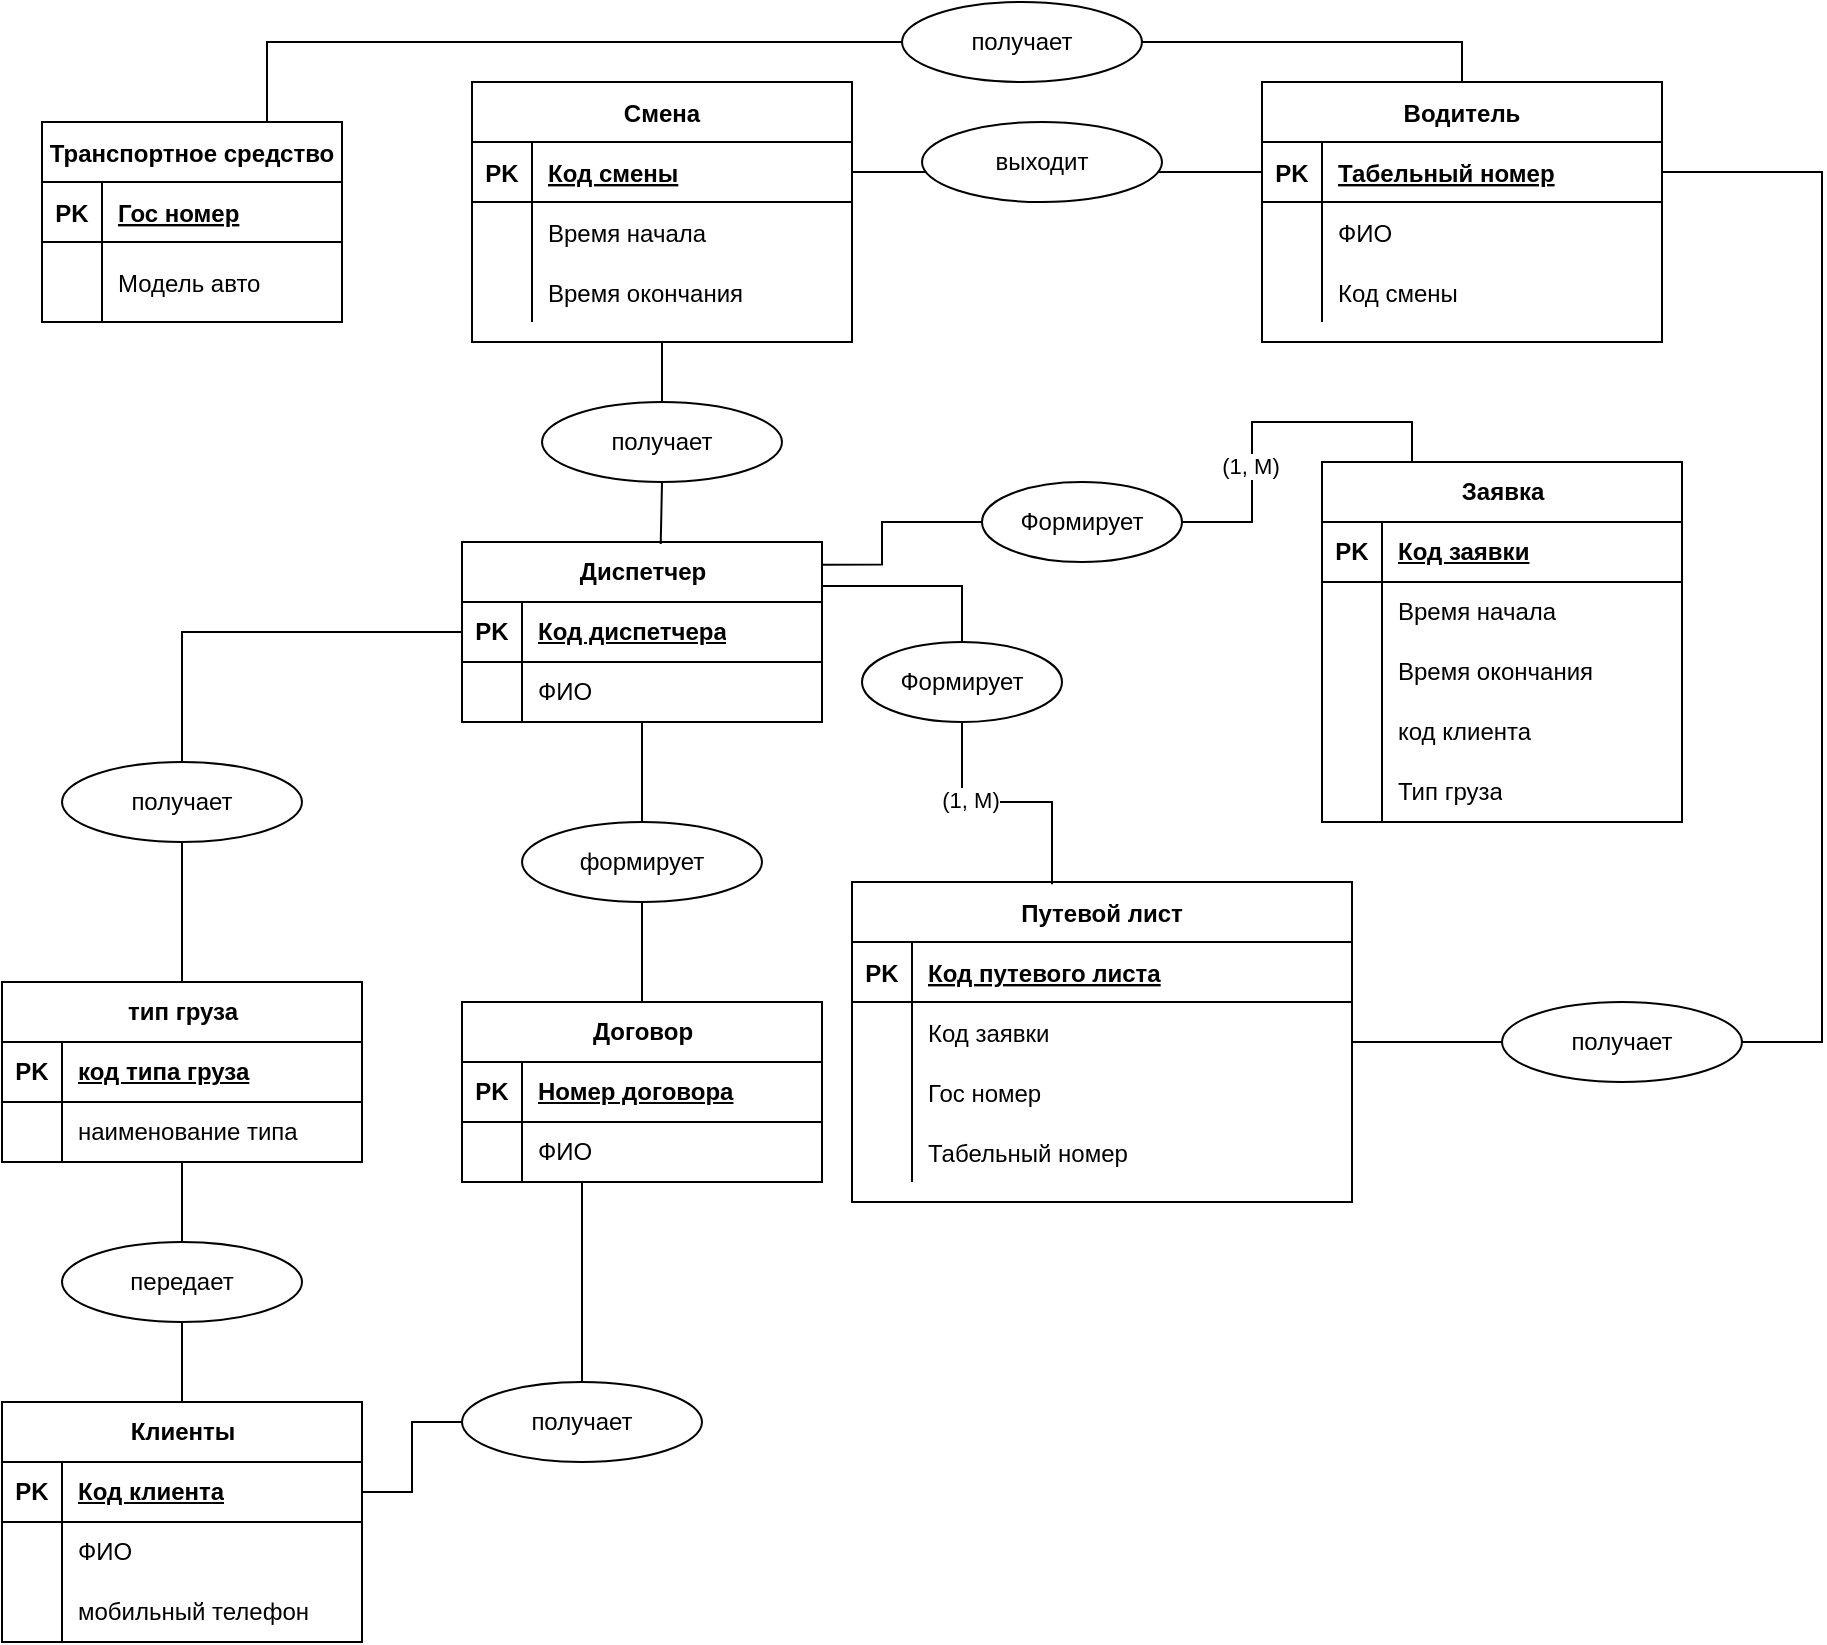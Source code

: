 <mxfile version="21.2.1" type="github">
  <diagram id="R2lEEEUBdFMjLlhIrx00" name="Page-1">
    <mxGraphModel dx="819" dy="1555" grid="1" gridSize="10" guides="1" tooltips="1" connect="1" arrows="1" fold="1" page="1" pageScale="1" pageWidth="850" pageHeight="1100" math="0" shadow="0" extFonts="Permanent Marker^https://fonts.googleapis.com/css?family=Permanent+Marker">
      <root>
        <mxCell id="0" />
        <mxCell id="1" parent="0" />
        <mxCell id="C-vyLk0tnHw3VtMMgP7b-2" value="Путевой лист" style="shape=table;startSize=30;container=1;collapsible=1;childLayout=tableLayout;fixedRows=1;rowLines=0;fontStyle=1;align=center;resizeLast=1;" parent="1" vertex="1">
          <mxGeometry x="535" y="310" width="250" height="160" as="geometry" />
        </mxCell>
        <mxCell id="C-vyLk0tnHw3VtMMgP7b-3" value="" style="shape=partialRectangle;collapsible=0;dropTarget=0;pointerEvents=0;fillColor=none;points=[[0,0.5],[1,0.5]];portConstraint=eastwest;top=0;left=0;right=0;bottom=1;" parent="C-vyLk0tnHw3VtMMgP7b-2" vertex="1">
          <mxGeometry y="30" width="250" height="30" as="geometry" />
        </mxCell>
        <mxCell id="C-vyLk0tnHw3VtMMgP7b-4" value="PK" style="shape=partialRectangle;overflow=hidden;connectable=0;fillColor=none;top=0;left=0;bottom=0;right=0;fontStyle=1;" parent="C-vyLk0tnHw3VtMMgP7b-3" vertex="1">
          <mxGeometry width="30" height="30" as="geometry">
            <mxRectangle width="30" height="30" as="alternateBounds" />
          </mxGeometry>
        </mxCell>
        <mxCell id="C-vyLk0tnHw3VtMMgP7b-5" value="Код путевого листа" style="shape=partialRectangle;overflow=hidden;connectable=0;fillColor=none;top=0;left=0;bottom=0;right=0;align=left;spacingLeft=6;fontStyle=5;" parent="C-vyLk0tnHw3VtMMgP7b-3" vertex="1">
          <mxGeometry x="30" width="220" height="30" as="geometry">
            <mxRectangle width="220" height="30" as="alternateBounds" />
          </mxGeometry>
        </mxCell>
        <mxCell id="C-vyLk0tnHw3VtMMgP7b-6" value="" style="shape=partialRectangle;collapsible=0;dropTarget=0;pointerEvents=0;fillColor=none;points=[[0,0.5],[1,0.5]];portConstraint=eastwest;top=0;left=0;right=0;bottom=0;" parent="C-vyLk0tnHw3VtMMgP7b-2" vertex="1">
          <mxGeometry y="60" width="250" height="30" as="geometry" />
        </mxCell>
        <mxCell id="C-vyLk0tnHw3VtMMgP7b-7" value="" style="shape=partialRectangle;overflow=hidden;connectable=0;fillColor=none;top=0;left=0;bottom=0;right=0;" parent="C-vyLk0tnHw3VtMMgP7b-6" vertex="1">
          <mxGeometry width="30" height="30" as="geometry">
            <mxRectangle width="30" height="30" as="alternateBounds" />
          </mxGeometry>
        </mxCell>
        <mxCell id="C-vyLk0tnHw3VtMMgP7b-8" value="Код заявки" style="shape=partialRectangle;overflow=hidden;connectable=0;fillColor=none;top=0;left=0;bottom=0;right=0;align=left;spacingLeft=6;" parent="C-vyLk0tnHw3VtMMgP7b-6" vertex="1">
          <mxGeometry x="30" width="220" height="30" as="geometry">
            <mxRectangle width="220" height="30" as="alternateBounds" />
          </mxGeometry>
        </mxCell>
        <mxCell id="FjXUhIufaDGq2JCbvWog-7" style="shape=partialRectangle;collapsible=0;dropTarget=0;pointerEvents=0;fillColor=none;points=[[0,0.5],[1,0.5]];portConstraint=eastwest;top=0;left=0;right=0;bottom=0;" parent="C-vyLk0tnHw3VtMMgP7b-2" vertex="1">
          <mxGeometry y="90" width="250" height="30" as="geometry" />
        </mxCell>
        <mxCell id="FjXUhIufaDGq2JCbvWog-8" style="shape=partialRectangle;overflow=hidden;connectable=0;fillColor=none;top=0;left=0;bottom=0;right=0;" parent="FjXUhIufaDGq2JCbvWog-7" vertex="1">
          <mxGeometry width="30" height="30" as="geometry">
            <mxRectangle width="30" height="30" as="alternateBounds" />
          </mxGeometry>
        </mxCell>
        <mxCell id="FjXUhIufaDGq2JCbvWog-9" value="Гос номер" style="shape=partialRectangle;overflow=hidden;connectable=0;fillColor=none;top=0;left=0;bottom=0;right=0;align=left;spacingLeft=6;" parent="FjXUhIufaDGq2JCbvWog-7" vertex="1">
          <mxGeometry x="30" width="220" height="30" as="geometry">
            <mxRectangle width="220" height="30" as="alternateBounds" />
          </mxGeometry>
        </mxCell>
        <mxCell id="FjXUhIufaDGq2JCbvWog-10" style="shape=partialRectangle;collapsible=0;dropTarget=0;pointerEvents=0;fillColor=none;points=[[0,0.5],[1,0.5]];portConstraint=eastwest;top=0;left=0;right=0;bottom=0;" parent="C-vyLk0tnHw3VtMMgP7b-2" vertex="1">
          <mxGeometry y="120" width="250" height="30" as="geometry" />
        </mxCell>
        <mxCell id="FjXUhIufaDGq2JCbvWog-11" style="shape=partialRectangle;overflow=hidden;connectable=0;fillColor=none;top=0;left=0;bottom=0;right=0;" parent="FjXUhIufaDGq2JCbvWog-10" vertex="1">
          <mxGeometry width="30" height="30" as="geometry">
            <mxRectangle width="30" height="30" as="alternateBounds" />
          </mxGeometry>
        </mxCell>
        <mxCell id="FjXUhIufaDGq2JCbvWog-12" value="Табельный номер" style="shape=partialRectangle;overflow=hidden;connectable=0;fillColor=none;top=0;left=0;bottom=0;right=0;align=left;spacingLeft=6;" parent="FjXUhIufaDGq2JCbvWog-10" vertex="1">
          <mxGeometry x="30" width="220" height="30" as="geometry">
            <mxRectangle width="220" height="30" as="alternateBounds" />
          </mxGeometry>
        </mxCell>
        <mxCell id="UgDbicUQ-38XzPd9E50T-28" style="edgeStyle=orthogonalEdgeStyle;rounded=0;orthogonalLoop=1;jettySize=auto;html=1;exitX=1;exitY=0.5;exitDx=0;exitDy=0;entryX=0.5;entryY=0;entryDx=0;entryDy=0;endArrow=none;endFill=0;" edge="1" parent="1" source="UgDbicUQ-38XzPd9E50T-29" target="C-vyLk0tnHw3VtMMgP7b-23">
          <mxGeometry relative="1" as="geometry" />
        </mxCell>
        <mxCell id="C-vyLk0tnHw3VtMMgP7b-13" value="Транспортное средство" style="shape=table;startSize=30;container=1;collapsible=1;childLayout=tableLayout;fixedRows=1;rowLines=0;fontStyle=1;align=center;resizeLast=1;" parent="1" vertex="1">
          <mxGeometry x="130" y="-70" width="150" height="100" as="geometry" />
        </mxCell>
        <mxCell id="C-vyLk0tnHw3VtMMgP7b-14" value="" style="shape=partialRectangle;collapsible=0;dropTarget=0;pointerEvents=0;fillColor=none;points=[[0,0.5],[1,0.5]];portConstraint=eastwest;top=0;left=0;right=0;bottom=1;" parent="C-vyLk0tnHw3VtMMgP7b-13" vertex="1">
          <mxGeometry y="30" width="150" height="30" as="geometry" />
        </mxCell>
        <mxCell id="C-vyLk0tnHw3VtMMgP7b-15" value="PK" style="shape=partialRectangle;overflow=hidden;connectable=0;fillColor=none;top=0;left=0;bottom=0;right=0;fontStyle=1;" parent="C-vyLk0tnHw3VtMMgP7b-14" vertex="1">
          <mxGeometry width="30" height="30" as="geometry">
            <mxRectangle width="30" height="30" as="alternateBounds" />
          </mxGeometry>
        </mxCell>
        <mxCell id="C-vyLk0tnHw3VtMMgP7b-16" value="Гос номер" style="shape=partialRectangle;overflow=hidden;connectable=0;fillColor=none;top=0;left=0;bottom=0;right=0;align=left;spacingLeft=6;fontStyle=5;" parent="C-vyLk0tnHw3VtMMgP7b-14" vertex="1">
          <mxGeometry x="30" width="120" height="30" as="geometry">
            <mxRectangle width="120" height="30" as="alternateBounds" />
          </mxGeometry>
        </mxCell>
        <mxCell id="C-vyLk0tnHw3VtMMgP7b-17" value="" style="shape=partialRectangle;collapsible=0;dropTarget=0;pointerEvents=0;fillColor=none;points=[[0,0.5],[1,0.5]];portConstraint=eastwest;top=0;left=0;right=0;bottom=0;" parent="C-vyLk0tnHw3VtMMgP7b-13" vertex="1">
          <mxGeometry y="60" width="150" height="40" as="geometry" />
        </mxCell>
        <mxCell id="C-vyLk0tnHw3VtMMgP7b-18" value="" style="shape=partialRectangle;overflow=hidden;connectable=0;fillColor=none;top=0;left=0;bottom=0;right=0;" parent="C-vyLk0tnHw3VtMMgP7b-17" vertex="1">
          <mxGeometry width="30" height="40" as="geometry">
            <mxRectangle width="30" height="40" as="alternateBounds" />
          </mxGeometry>
        </mxCell>
        <mxCell id="C-vyLk0tnHw3VtMMgP7b-19" value="Модель авто" style="shape=partialRectangle;overflow=hidden;connectable=0;fillColor=none;top=0;left=0;bottom=0;right=0;align=left;spacingLeft=6;" parent="C-vyLk0tnHw3VtMMgP7b-17" vertex="1">
          <mxGeometry x="30" width="120" height="40" as="geometry">
            <mxRectangle width="120" height="40" as="alternateBounds" />
          </mxGeometry>
        </mxCell>
        <mxCell id="C-vyLk0tnHw3VtMMgP7b-23" value="Водитель" style="shape=table;startSize=30;container=1;collapsible=1;childLayout=tableLayout;fixedRows=1;rowLines=0;fontStyle=1;align=center;resizeLast=1;" parent="1" vertex="1">
          <mxGeometry x="740" y="-90" width="200" height="130" as="geometry" />
        </mxCell>
        <mxCell id="C-vyLk0tnHw3VtMMgP7b-24" value="" style="shape=partialRectangle;collapsible=0;dropTarget=0;pointerEvents=0;fillColor=none;points=[[0,0.5],[1,0.5]];portConstraint=eastwest;top=0;left=0;right=0;bottom=1;" parent="C-vyLk0tnHw3VtMMgP7b-23" vertex="1">
          <mxGeometry y="30" width="200" height="30" as="geometry" />
        </mxCell>
        <mxCell id="C-vyLk0tnHw3VtMMgP7b-25" value="PK" style="shape=partialRectangle;overflow=hidden;connectable=0;fillColor=none;top=0;left=0;bottom=0;right=0;fontStyle=1;" parent="C-vyLk0tnHw3VtMMgP7b-24" vertex="1">
          <mxGeometry width="30" height="30" as="geometry">
            <mxRectangle width="30" height="30" as="alternateBounds" />
          </mxGeometry>
        </mxCell>
        <mxCell id="C-vyLk0tnHw3VtMMgP7b-26" value="Табельный номер" style="shape=partialRectangle;overflow=hidden;connectable=0;fillColor=none;top=0;left=0;bottom=0;right=0;align=left;spacingLeft=6;fontStyle=5;" parent="C-vyLk0tnHw3VtMMgP7b-24" vertex="1">
          <mxGeometry x="30" width="170" height="30" as="geometry">
            <mxRectangle width="170" height="30" as="alternateBounds" />
          </mxGeometry>
        </mxCell>
        <mxCell id="C-vyLk0tnHw3VtMMgP7b-27" value="" style="shape=partialRectangle;collapsible=0;dropTarget=0;pointerEvents=0;fillColor=none;points=[[0,0.5],[1,0.5]];portConstraint=eastwest;top=0;left=0;right=0;bottom=0;" parent="C-vyLk0tnHw3VtMMgP7b-23" vertex="1">
          <mxGeometry y="60" width="200" height="30" as="geometry" />
        </mxCell>
        <mxCell id="C-vyLk0tnHw3VtMMgP7b-28" value="" style="shape=partialRectangle;overflow=hidden;connectable=0;fillColor=none;top=0;left=0;bottom=0;right=0;" parent="C-vyLk0tnHw3VtMMgP7b-27" vertex="1">
          <mxGeometry width="30" height="30" as="geometry">
            <mxRectangle width="30" height="30" as="alternateBounds" />
          </mxGeometry>
        </mxCell>
        <mxCell id="C-vyLk0tnHw3VtMMgP7b-29" value="ФИО" style="shape=partialRectangle;overflow=hidden;connectable=0;fillColor=none;top=0;left=0;bottom=0;right=0;align=left;spacingLeft=6;" parent="C-vyLk0tnHw3VtMMgP7b-27" vertex="1">
          <mxGeometry x="30" width="170" height="30" as="geometry">
            <mxRectangle width="170" height="30" as="alternateBounds" />
          </mxGeometry>
        </mxCell>
        <mxCell id="GP6VhRL_yI7Awa6g_Tmk-13" value="" style="shape=partialRectangle;collapsible=0;dropTarget=0;pointerEvents=0;fillColor=none;points=[[0,0.5],[1,0.5]];portConstraint=eastwest;top=0;left=0;right=0;bottom=0;" parent="C-vyLk0tnHw3VtMMgP7b-23" vertex="1">
          <mxGeometry y="90" width="200" height="30" as="geometry" />
        </mxCell>
        <mxCell id="GP6VhRL_yI7Awa6g_Tmk-14" value="" style="shape=partialRectangle;overflow=hidden;connectable=0;fillColor=none;top=0;left=0;bottom=0;right=0;" parent="GP6VhRL_yI7Awa6g_Tmk-13" vertex="1">
          <mxGeometry width="30" height="30" as="geometry">
            <mxRectangle width="30" height="30" as="alternateBounds" />
          </mxGeometry>
        </mxCell>
        <mxCell id="GP6VhRL_yI7Awa6g_Tmk-15" value="Код смены" style="shape=partialRectangle;overflow=hidden;connectable=0;fillColor=none;top=0;left=0;bottom=0;right=0;align=left;spacingLeft=6;" parent="GP6VhRL_yI7Awa6g_Tmk-13" vertex="1">
          <mxGeometry x="30" width="170" height="30" as="geometry">
            <mxRectangle width="170" height="30" as="alternateBounds" />
          </mxGeometry>
        </mxCell>
        <mxCell id="GP6VhRL_yI7Awa6g_Tmk-1" value="Смена" style="shape=table;startSize=30;container=1;collapsible=1;childLayout=tableLayout;fixedRows=1;rowLines=0;fontStyle=1;align=center;resizeLast=1;" parent="1" vertex="1">
          <mxGeometry x="345" y="-90" width="190" height="130" as="geometry" />
        </mxCell>
        <mxCell id="GP6VhRL_yI7Awa6g_Tmk-2" value="" style="shape=partialRectangle;collapsible=0;dropTarget=0;pointerEvents=0;fillColor=none;points=[[0,0.5],[1,0.5]];portConstraint=eastwest;top=0;left=0;right=0;bottom=1;" parent="GP6VhRL_yI7Awa6g_Tmk-1" vertex="1">
          <mxGeometry y="30" width="190" height="30" as="geometry" />
        </mxCell>
        <mxCell id="GP6VhRL_yI7Awa6g_Tmk-3" value="PK" style="shape=partialRectangle;overflow=hidden;connectable=0;fillColor=none;top=0;left=0;bottom=0;right=0;fontStyle=1;" parent="GP6VhRL_yI7Awa6g_Tmk-2" vertex="1">
          <mxGeometry width="30" height="30" as="geometry">
            <mxRectangle width="30" height="30" as="alternateBounds" />
          </mxGeometry>
        </mxCell>
        <mxCell id="GP6VhRL_yI7Awa6g_Tmk-4" value="Код смены" style="shape=partialRectangle;overflow=hidden;connectable=0;fillColor=none;top=0;left=0;bottom=0;right=0;align=left;spacingLeft=6;fontStyle=5;" parent="GP6VhRL_yI7Awa6g_Tmk-2" vertex="1">
          <mxGeometry x="30" width="160" height="30" as="geometry">
            <mxRectangle width="160" height="30" as="alternateBounds" />
          </mxGeometry>
        </mxCell>
        <mxCell id="GP6VhRL_yI7Awa6g_Tmk-5" value="" style="shape=partialRectangle;collapsible=0;dropTarget=0;pointerEvents=0;fillColor=none;points=[[0,0.5],[1,0.5]];portConstraint=eastwest;top=0;left=0;right=0;bottom=0;" parent="GP6VhRL_yI7Awa6g_Tmk-1" vertex="1">
          <mxGeometry y="60" width="190" height="30" as="geometry" />
        </mxCell>
        <mxCell id="GP6VhRL_yI7Awa6g_Tmk-6" value="" style="shape=partialRectangle;overflow=hidden;connectable=0;fillColor=none;top=0;left=0;bottom=0;right=0;" parent="GP6VhRL_yI7Awa6g_Tmk-5" vertex="1">
          <mxGeometry width="30" height="30" as="geometry">
            <mxRectangle width="30" height="30" as="alternateBounds" />
          </mxGeometry>
        </mxCell>
        <mxCell id="GP6VhRL_yI7Awa6g_Tmk-7" value="Время начала" style="shape=partialRectangle;overflow=hidden;connectable=0;fillColor=none;top=0;left=0;bottom=0;right=0;align=left;spacingLeft=6;" parent="GP6VhRL_yI7Awa6g_Tmk-5" vertex="1">
          <mxGeometry x="30" width="160" height="30" as="geometry">
            <mxRectangle width="160" height="30" as="alternateBounds" />
          </mxGeometry>
        </mxCell>
        <mxCell id="GP6VhRL_yI7Awa6g_Tmk-8" value="" style="shape=partialRectangle;collapsible=0;dropTarget=0;pointerEvents=0;fillColor=none;points=[[0,0.5],[1,0.5]];portConstraint=eastwest;top=0;left=0;right=0;bottom=0;" parent="GP6VhRL_yI7Awa6g_Tmk-1" vertex="1">
          <mxGeometry y="90" width="190" height="30" as="geometry" />
        </mxCell>
        <mxCell id="GP6VhRL_yI7Awa6g_Tmk-9" value="" style="shape=partialRectangle;overflow=hidden;connectable=0;fillColor=none;top=0;left=0;bottom=0;right=0;" parent="GP6VhRL_yI7Awa6g_Tmk-8" vertex="1">
          <mxGeometry width="30" height="30" as="geometry">
            <mxRectangle width="30" height="30" as="alternateBounds" />
          </mxGeometry>
        </mxCell>
        <mxCell id="GP6VhRL_yI7Awa6g_Tmk-10" value="Время окончания" style="shape=partialRectangle;overflow=hidden;connectable=0;fillColor=none;top=0;left=0;bottom=0;right=0;align=left;spacingLeft=6;" parent="GP6VhRL_yI7Awa6g_Tmk-8" vertex="1">
          <mxGeometry x="30" width="160" height="30" as="geometry">
            <mxRectangle width="160" height="30" as="alternateBounds" />
          </mxGeometry>
        </mxCell>
        <mxCell id="GP6VhRL_yI7Awa6g_Tmk-56" value="тип груза" style="shape=table;startSize=30;container=1;collapsible=1;childLayout=tableLayout;fixedRows=1;rowLines=0;fontStyle=1;align=center;resizeLast=1;html=1;" parent="1" vertex="1">
          <mxGeometry x="110" y="360" width="180" height="90" as="geometry" />
        </mxCell>
        <mxCell id="GP6VhRL_yI7Awa6g_Tmk-57" value="" style="shape=tableRow;horizontal=0;startSize=0;swimlaneHead=0;swimlaneBody=0;fillColor=none;collapsible=0;dropTarget=0;points=[[0,0.5],[1,0.5]];portConstraint=eastwest;top=0;left=0;right=0;bottom=1;" parent="GP6VhRL_yI7Awa6g_Tmk-56" vertex="1">
          <mxGeometry y="30" width="180" height="30" as="geometry" />
        </mxCell>
        <mxCell id="GP6VhRL_yI7Awa6g_Tmk-58" value="PK" style="shape=partialRectangle;connectable=0;fillColor=none;top=0;left=0;bottom=0;right=0;fontStyle=1;overflow=hidden;whiteSpace=wrap;html=1;" parent="GP6VhRL_yI7Awa6g_Tmk-57" vertex="1">
          <mxGeometry width="30" height="30" as="geometry">
            <mxRectangle width="30" height="30" as="alternateBounds" />
          </mxGeometry>
        </mxCell>
        <mxCell id="GP6VhRL_yI7Awa6g_Tmk-59" value="код типа груза" style="shape=partialRectangle;connectable=0;fillColor=none;top=0;left=0;bottom=0;right=0;align=left;spacingLeft=6;fontStyle=5;overflow=hidden;whiteSpace=wrap;html=1;" parent="GP6VhRL_yI7Awa6g_Tmk-57" vertex="1">
          <mxGeometry x="30" width="150" height="30" as="geometry">
            <mxRectangle width="150" height="30" as="alternateBounds" />
          </mxGeometry>
        </mxCell>
        <mxCell id="GP6VhRL_yI7Awa6g_Tmk-60" value="" style="shape=tableRow;horizontal=0;startSize=0;swimlaneHead=0;swimlaneBody=0;fillColor=none;collapsible=0;dropTarget=0;points=[[0,0.5],[1,0.5]];portConstraint=eastwest;top=0;left=0;right=0;bottom=0;" parent="GP6VhRL_yI7Awa6g_Tmk-56" vertex="1">
          <mxGeometry y="60" width="180" height="30" as="geometry" />
        </mxCell>
        <mxCell id="GP6VhRL_yI7Awa6g_Tmk-61" value="" style="shape=partialRectangle;connectable=0;fillColor=none;top=0;left=0;bottom=0;right=0;editable=1;overflow=hidden;whiteSpace=wrap;html=1;" parent="GP6VhRL_yI7Awa6g_Tmk-60" vertex="1">
          <mxGeometry width="30" height="30" as="geometry">
            <mxRectangle width="30" height="30" as="alternateBounds" />
          </mxGeometry>
        </mxCell>
        <mxCell id="GP6VhRL_yI7Awa6g_Tmk-62" value="наименование типа" style="shape=partialRectangle;connectable=0;fillColor=none;top=0;left=0;bottom=0;right=0;align=left;spacingLeft=6;overflow=hidden;whiteSpace=wrap;html=1;" parent="GP6VhRL_yI7Awa6g_Tmk-60" vertex="1">
          <mxGeometry x="30" width="150" height="30" as="geometry">
            <mxRectangle width="150" height="30" as="alternateBounds" />
          </mxGeometry>
        </mxCell>
        <mxCell id="GP6VhRL_yI7Awa6g_Tmk-82" value="Заявка" style="shape=table;startSize=30;container=1;collapsible=1;childLayout=tableLayout;fixedRows=1;rowLines=0;fontStyle=1;align=center;resizeLast=1;html=1;" parent="1" vertex="1">
          <mxGeometry x="770" y="100" width="180" height="180" as="geometry" />
        </mxCell>
        <mxCell id="GP6VhRL_yI7Awa6g_Tmk-83" value="" style="shape=tableRow;horizontal=0;startSize=0;swimlaneHead=0;swimlaneBody=0;fillColor=none;collapsible=0;dropTarget=0;points=[[0,0.5],[1,0.5]];portConstraint=eastwest;top=0;left=0;right=0;bottom=1;" parent="GP6VhRL_yI7Awa6g_Tmk-82" vertex="1">
          <mxGeometry y="30" width="180" height="30" as="geometry" />
        </mxCell>
        <mxCell id="GP6VhRL_yI7Awa6g_Tmk-84" value="PK" style="shape=partialRectangle;connectable=0;fillColor=none;top=0;left=0;bottom=0;right=0;fontStyle=1;overflow=hidden;whiteSpace=wrap;html=1;" parent="GP6VhRL_yI7Awa6g_Tmk-83" vertex="1">
          <mxGeometry width="30" height="30" as="geometry">
            <mxRectangle width="30" height="30" as="alternateBounds" />
          </mxGeometry>
        </mxCell>
        <mxCell id="GP6VhRL_yI7Awa6g_Tmk-85" value="Код заявки" style="shape=partialRectangle;connectable=0;fillColor=none;top=0;left=0;bottom=0;right=0;align=left;spacingLeft=6;fontStyle=5;overflow=hidden;whiteSpace=wrap;html=1;" parent="GP6VhRL_yI7Awa6g_Tmk-83" vertex="1">
          <mxGeometry x="30" width="150" height="30" as="geometry">
            <mxRectangle width="150" height="30" as="alternateBounds" />
          </mxGeometry>
        </mxCell>
        <mxCell id="GP6VhRL_yI7Awa6g_Tmk-89" value="" style="shape=tableRow;horizontal=0;startSize=0;swimlaneHead=0;swimlaneBody=0;fillColor=none;collapsible=0;dropTarget=0;points=[[0,0.5],[1,0.5]];portConstraint=eastwest;top=0;left=0;right=0;bottom=0;" parent="GP6VhRL_yI7Awa6g_Tmk-82" vertex="1">
          <mxGeometry y="60" width="180" height="30" as="geometry" />
        </mxCell>
        <mxCell id="GP6VhRL_yI7Awa6g_Tmk-90" value="" style="shape=partialRectangle;connectable=0;fillColor=none;top=0;left=0;bottom=0;right=0;editable=1;overflow=hidden;whiteSpace=wrap;html=1;" parent="GP6VhRL_yI7Awa6g_Tmk-89" vertex="1">
          <mxGeometry width="30" height="30" as="geometry">
            <mxRectangle width="30" height="30" as="alternateBounds" />
          </mxGeometry>
        </mxCell>
        <mxCell id="GP6VhRL_yI7Awa6g_Tmk-91" value="Время начала" style="shape=partialRectangle;connectable=0;fillColor=none;top=0;left=0;bottom=0;right=0;align=left;spacingLeft=6;overflow=hidden;whiteSpace=wrap;html=1;" parent="GP6VhRL_yI7Awa6g_Tmk-89" vertex="1">
          <mxGeometry x="30" width="150" height="30" as="geometry">
            <mxRectangle width="150" height="30" as="alternateBounds" />
          </mxGeometry>
        </mxCell>
        <mxCell id="GP6VhRL_yI7Awa6g_Tmk-92" value="" style="shape=tableRow;horizontal=0;startSize=0;swimlaneHead=0;swimlaneBody=0;fillColor=none;collapsible=0;dropTarget=0;points=[[0,0.5],[1,0.5]];portConstraint=eastwest;top=0;left=0;right=0;bottom=0;" parent="GP6VhRL_yI7Awa6g_Tmk-82" vertex="1">
          <mxGeometry y="90" width="180" height="30" as="geometry" />
        </mxCell>
        <mxCell id="GP6VhRL_yI7Awa6g_Tmk-93" value="" style="shape=partialRectangle;connectable=0;fillColor=none;top=0;left=0;bottom=0;right=0;editable=1;overflow=hidden;whiteSpace=wrap;html=1;" parent="GP6VhRL_yI7Awa6g_Tmk-92" vertex="1">
          <mxGeometry width="30" height="30" as="geometry">
            <mxRectangle width="30" height="30" as="alternateBounds" />
          </mxGeometry>
        </mxCell>
        <mxCell id="GP6VhRL_yI7Awa6g_Tmk-94" value="Время окончания" style="shape=partialRectangle;connectable=0;fillColor=none;top=0;left=0;bottom=0;right=0;align=left;spacingLeft=6;overflow=hidden;whiteSpace=wrap;html=1;" parent="GP6VhRL_yI7Awa6g_Tmk-92" vertex="1">
          <mxGeometry x="30" width="150" height="30" as="geometry">
            <mxRectangle width="150" height="30" as="alternateBounds" />
          </mxGeometry>
        </mxCell>
        <mxCell id="GP6VhRL_yI7Awa6g_Tmk-86" value="" style="shape=tableRow;horizontal=0;startSize=0;swimlaneHead=0;swimlaneBody=0;fillColor=none;collapsible=0;dropTarget=0;points=[[0,0.5],[1,0.5]];portConstraint=eastwest;top=0;left=0;right=0;bottom=0;" parent="GP6VhRL_yI7Awa6g_Tmk-82" vertex="1">
          <mxGeometry y="120" width="180" height="30" as="geometry" />
        </mxCell>
        <mxCell id="GP6VhRL_yI7Awa6g_Tmk-87" value="" style="shape=partialRectangle;connectable=0;fillColor=none;top=0;left=0;bottom=0;right=0;editable=1;overflow=hidden;whiteSpace=wrap;html=1;" parent="GP6VhRL_yI7Awa6g_Tmk-86" vertex="1">
          <mxGeometry width="30" height="30" as="geometry">
            <mxRectangle width="30" height="30" as="alternateBounds" />
          </mxGeometry>
        </mxCell>
        <mxCell id="GP6VhRL_yI7Awa6g_Tmk-88" value="код клиента" style="shape=partialRectangle;connectable=0;fillColor=none;top=0;left=0;bottom=0;right=0;align=left;spacingLeft=6;overflow=hidden;whiteSpace=wrap;html=1;" parent="GP6VhRL_yI7Awa6g_Tmk-86" vertex="1">
          <mxGeometry x="30" width="150" height="30" as="geometry">
            <mxRectangle width="150" height="30" as="alternateBounds" />
          </mxGeometry>
        </mxCell>
        <mxCell id="FjXUhIufaDGq2JCbvWog-25" style="shape=tableRow;horizontal=0;startSize=0;swimlaneHead=0;swimlaneBody=0;fillColor=none;collapsible=0;dropTarget=0;points=[[0,0.5],[1,0.5]];portConstraint=eastwest;top=0;left=0;right=0;bottom=0;" parent="GP6VhRL_yI7Awa6g_Tmk-82" vertex="1">
          <mxGeometry y="150" width="180" height="30" as="geometry" />
        </mxCell>
        <mxCell id="FjXUhIufaDGq2JCbvWog-26" style="shape=partialRectangle;connectable=0;fillColor=none;top=0;left=0;bottom=0;right=0;editable=1;overflow=hidden;whiteSpace=wrap;html=1;" parent="FjXUhIufaDGq2JCbvWog-25" vertex="1">
          <mxGeometry width="30" height="30" as="geometry">
            <mxRectangle width="30" height="30" as="alternateBounds" />
          </mxGeometry>
        </mxCell>
        <mxCell id="FjXUhIufaDGq2JCbvWog-27" value="Тип груза" style="shape=partialRectangle;connectable=0;fillColor=none;top=0;left=0;bottom=0;right=0;align=left;spacingLeft=6;overflow=hidden;whiteSpace=wrap;html=1;" parent="FjXUhIufaDGq2JCbvWog-25" vertex="1">
          <mxGeometry x="30" width="150" height="30" as="geometry">
            <mxRectangle width="150" height="30" as="alternateBounds" />
          </mxGeometry>
        </mxCell>
        <mxCell id="GP6VhRL_yI7Awa6g_Tmk-95" value="Клиенты" style="shape=table;startSize=30;container=1;collapsible=1;childLayout=tableLayout;fixedRows=1;rowLines=0;fontStyle=1;align=center;resizeLast=1;html=1;" parent="1" vertex="1">
          <mxGeometry x="110" y="570" width="180" height="120" as="geometry" />
        </mxCell>
        <mxCell id="GP6VhRL_yI7Awa6g_Tmk-96" value="" style="shape=tableRow;horizontal=0;startSize=0;swimlaneHead=0;swimlaneBody=0;fillColor=none;collapsible=0;dropTarget=0;points=[[0,0.5],[1,0.5]];portConstraint=eastwest;top=0;left=0;right=0;bottom=1;" parent="GP6VhRL_yI7Awa6g_Tmk-95" vertex="1">
          <mxGeometry y="30" width="180" height="30" as="geometry" />
        </mxCell>
        <mxCell id="GP6VhRL_yI7Awa6g_Tmk-97" value="PK" style="shape=partialRectangle;connectable=0;fillColor=none;top=0;left=0;bottom=0;right=0;fontStyle=1;overflow=hidden;whiteSpace=wrap;html=1;" parent="GP6VhRL_yI7Awa6g_Tmk-96" vertex="1">
          <mxGeometry width="30" height="30" as="geometry">
            <mxRectangle width="30" height="30" as="alternateBounds" />
          </mxGeometry>
        </mxCell>
        <mxCell id="GP6VhRL_yI7Awa6g_Tmk-98" value="Код клиента" style="shape=partialRectangle;connectable=0;fillColor=none;top=0;left=0;bottom=0;right=0;align=left;spacingLeft=6;fontStyle=5;overflow=hidden;whiteSpace=wrap;html=1;" parent="GP6VhRL_yI7Awa6g_Tmk-96" vertex="1">
          <mxGeometry x="30" width="150" height="30" as="geometry">
            <mxRectangle width="150" height="30" as="alternateBounds" />
          </mxGeometry>
        </mxCell>
        <mxCell id="GP6VhRL_yI7Awa6g_Tmk-99" value="" style="shape=tableRow;horizontal=0;startSize=0;swimlaneHead=0;swimlaneBody=0;fillColor=none;collapsible=0;dropTarget=0;points=[[0,0.5],[1,0.5]];portConstraint=eastwest;top=0;left=0;right=0;bottom=0;" parent="GP6VhRL_yI7Awa6g_Tmk-95" vertex="1">
          <mxGeometry y="60" width="180" height="30" as="geometry" />
        </mxCell>
        <mxCell id="GP6VhRL_yI7Awa6g_Tmk-100" value="" style="shape=partialRectangle;connectable=0;fillColor=none;top=0;left=0;bottom=0;right=0;editable=1;overflow=hidden;whiteSpace=wrap;html=1;" parent="GP6VhRL_yI7Awa6g_Tmk-99" vertex="1">
          <mxGeometry width="30" height="30" as="geometry">
            <mxRectangle width="30" height="30" as="alternateBounds" />
          </mxGeometry>
        </mxCell>
        <mxCell id="GP6VhRL_yI7Awa6g_Tmk-101" value="ФИО" style="shape=partialRectangle;connectable=0;fillColor=none;top=0;left=0;bottom=0;right=0;align=left;spacingLeft=6;overflow=hidden;whiteSpace=wrap;html=1;" parent="GP6VhRL_yI7Awa6g_Tmk-99" vertex="1">
          <mxGeometry x="30" width="150" height="30" as="geometry">
            <mxRectangle width="150" height="30" as="alternateBounds" />
          </mxGeometry>
        </mxCell>
        <mxCell id="GP6VhRL_yI7Awa6g_Tmk-102" value="" style="shape=tableRow;horizontal=0;startSize=0;swimlaneHead=0;swimlaneBody=0;fillColor=none;collapsible=0;dropTarget=0;points=[[0,0.5],[1,0.5]];portConstraint=eastwest;top=0;left=0;right=0;bottom=0;" parent="GP6VhRL_yI7Awa6g_Tmk-95" vertex="1">
          <mxGeometry y="90" width="180" height="30" as="geometry" />
        </mxCell>
        <mxCell id="GP6VhRL_yI7Awa6g_Tmk-103" value="" style="shape=partialRectangle;connectable=0;fillColor=none;top=0;left=0;bottom=0;right=0;editable=1;overflow=hidden;whiteSpace=wrap;html=1;" parent="GP6VhRL_yI7Awa6g_Tmk-102" vertex="1">
          <mxGeometry width="30" height="30" as="geometry">
            <mxRectangle width="30" height="30" as="alternateBounds" />
          </mxGeometry>
        </mxCell>
        <mxCell id="GP6VhRL_yI7Awa6g_Tmk-104" value="мобильный телефон" style="shape=partialRectangle;connectable=0;fillColor=none;top=0;left=0;bottom=0;right=0;align=left;spacingLeft=6;overflow=hidden;whiteSpace=wrap;html=1;" parent="GP6VhRL_yI7Awa6g_Tmk-102" vertex="1">
          <mxGeometry x="30" width="150" height="30" as="geometry">
            <mxRectangle width="150" height="30" as="alternateBounds" />
          </mxGeometry>
        </mxCell>
        <mxCell id="FjXUhIufaDGq2JCbvWog-81" style="edgeStyle=orthogonalEdgeStyle;rounded=0;orthogonalLoop=1;jettySize=auto;html=1;exitX=1;exitY=0.5;exitDx=0;exitDy=0;entryX=0.25;entryY=0;entryDx=0;entryDy=0;endArrow=none;endFill=0;" parent="1" source="FjXUhIufaDGq2JCbvWog-41" target="GP6VhRL_yI7Awa6g_Tmk-82" edge="1">
          <mxGeometry relative="1" as="geometry" />
        </mxCell>
        <mxCell id="FjXUhIufaDGq2JCbvWog-82" value="(1, M)" style="edgeLabel;html=1;align=center;verticalAlign=middle;resizable=0;points=[];" parent="FjXUhIufaDGq2JCbvWog-81" vertex="1" connectable="0">
          <mxGeometry x="-0.311" y="1" relative="1" as="geometry">
            <mxPoint as="offset" />
          </mxGeometry>
        </mxCell>
        <mxCell id="FjXUhIufaDGq2JCbvWog-41" value="Формирует" style="ellipse;whiteSpace=wrap;html=1;align=center;" parent="1" vertex="1">
          <mxGeometry x="600" y="110" width="100" height="40" as="geometry" />
        </mxCell>
        <mxCell id="FjXUhIufaDGq2JCbvWog-62" value="Договор" style="shape=table;startSize=30;container=1;collapsible=1;childLayout=tableLayout;fixedRows=1;rowLines=0;fontStyle=1;align=center;resizeLast=1;html=1;" parent="1" vertex="1">
          <mxGeometry x="340" y="370" width="180" height="90" as="geometry" />
        </mxCell>
        <mxCell id="FjXUhIufaDGq2JCbvWog-63" value="" style="shape=tableRow;horizontal=0;startSize=0;swimlaneHead=0;swimlaneBody=0;fillColor=none;collapsible=0;dropTarget=0;points=[[0,0.5],[1,0.5]];portConstraint=eastwest;top=0;left=0;right=0;bottom=1;" parent="FjXUhIufaDGq2JCbvWog-62" vertex="1">
          <mxGeometry y="30" width="180" height="30" as="geometry" />
        </mxCell>
        <mxCell id="FjXUhIufaDGq2JCbvWog-64" value="PK" style="shape=partialRectangle;connectable=0;fillColor=none;top=0;left=0;bottom=0;right=0;fontStyle=1;overflow=hidden;whiteSpace=wrap;html=1;" parent="FjXUhIufaDGq2JCbvWog-63" vertex="1">
          <mxGeometry width="30" height="30" as="geometry">
            <mxRectangle width="30" height="30" as="alternateBounds" />
          </mxGeometry>
        </mxCell>
        <mxCell id="FjXUhIufaDGq2JCbvWog-65" value="Номер договора" style="shape=partialRectangle;connectable=0;fillColor=none;top=0;left=0;bottom=0;right=0;align=left;spacingLeft=6;fontStyle=5;overflow=hidden;whiteSpace=wrap;html=1;" parent="FjXUhIufaDGq2JCbvWog-63" vertex="1">
          <mxGeometry x="30" width="150" height="30" as="geometry">
            <mxRectangle width="150" height="30" as="alternateBounds" />
          </mxGeometry>
        </mxCell>
        <mxCell id="FjXUhIufaDGq2JCbvWog-66" value="" style="shape=tableRow;horizontal=0;startSize=0;swimlaneHead=0;swimlaneBody=0;fillColor=none;collapsible=0;dropTarget=0;points=[[0,0.5],[1,0.5]];portConstraint=eastwest;top=0;left=0;right=0;bottom=0;" parent="FjXUhIufaDGq2JCbvWog-62" vertex="1">
          <mxGeometry y="60" width="180" height="30" as="geometry" />
        </mxCell>
        <mxCell id="FjXUhIufaDGq2JCbvWog-67" value="" style="shape=partialRectangle;connectable=0;fillColor=none;top=0;left=0;bottom=0;right=0;editable=1;overflow=hidden;whiteSpace=wrap;html=1;" parent="FjXUhIufaDGq2JCbvWog-66" vertex="1">
          <mxGeometry width="30" height="30" as="geometry">
            <mxRectangle width="30" height="30" as="alternateBounds" />
          </mxGeometry>
        </mxCell>
        <mxCell id="FjXUhIufaDGq2JCbvWog-68" value="ФИО" style="shape=partialRectangle;connectable=0;fillColor=none;top=0;left=0;bottom=0;right=0;align=left;spacingLeft=6;overflow=hidden;whiteSpace=wrap;html=1;" parent="FjXUhIufaDGq2JCbvWog-66" vertex="1">
          <mxGeometry x="30" width="150" height="30" as="geometry">
            <mxRectangle width="150" height="30" as="alternateBounds" />
          </mxGeometry>
        </mxCell>
        <mxCell id="FjXUhIufaDGq2JCbvWog-80" style="edgeStyle=orthogonalEdgeStyle;rounded=0;orthogonalLoop=1;jettySize=auto;html=1;exitX=1;exitY=0.126;exitDx=0;exitDy=0;entryX=0;entryY=0.5;entryDx=0;entryDy=0;endArrow=none;endFill=0;exitPerimeter=0;" parent="1" source="FjXUhIufaDGq2JCbvWog-73" target="FjXUhIufaDGq2JCbvWog-41" edge="1">
          <mxGeometry relative="1" as="geometry">
            <Array as="points">
              <mxPoint x="550" y="151" />
              <mxPoint x="550" y="130" />
            </Array>
          </mxGeometry>
        </mxCell>
        <mxCell id="FjXUhIufaDGq2JCbvWog-73" value="Диспетчер" style="shape=table;startSize=30;container=1;collapsible=1;childLayout=tableLayout;fixedRows=1;rowLines=0;fontStyle=1;align=center;resizeLast=1;html=1;" parent="1" vertex="1">
          <mxGeometry x="340" y="140" width="180" height="90" as="geometry" />
        </mxCell>
        <mxCell id="FjXUhIufaDGq2JCbvWog-74" value="" style="shape=tableRow;horizontal=0;startSize=0;swimlaneHead=0;swimlaneBody=0;fillColor=none;collapsible=0;dropTarget=0;points=[[0,0.5],[1,0.5]];portConstraint=eastwest;top=0;left=0;right=0;bottom=1;" parent="FjXUhIufaDGq2JCbvWog-73" vertex="1">
          <mxGeometry y="30" width="180" height="30" as="geometry" />
        </mxCell>
        <mxCell id="FjXUhIufaDGq2JCbvWog-75" value="PK" style="shape=partialRectangle;connectable=0;fillColor=none;top=0;left=0;bottom=0;right=0;fontStyle=1;overflow=hidden;whiteSpace=wrap;html=1;" parent="FjXUhIufaDGq2JCbvWog-74" vertex="1">
          <mxGeometry width="30" height="30" as="geometry">
            <mxRectangle width="30" height="30" as="alternateBounds" />
          </mxGeometry>
        </mxCell>
        <mxCell id="FjXUhIufaDGq2JCbvWog-76" value="Код диспетчера" style="shape=partialRectangle;connectable=0;fillColor=none;top=0;left=0;bottom=0;right=0;align=left;spacingLeft=6;fontStyle=5;overflow=hidden;whiteSpace=wrap;html=1;" parent="FjXUhIufaDGq2JCbvWog-74" vertex="1">
          <mxGeometry x="30" width="150" height="30" as="geometry">
            <mxRectangle width="150" height="30" as="alternateBounds" />
          </mxGeometry>
        </mxCell>
        <mxCell id="FjXUhIufaDGq2JCbvWog-77" value="" style="shape=tableRow;horizontal=0;startSize=0;swimlaneHead=0;swimlaneBody=0;fillColor=none;collapsible=0;dropTarget=0;points=[[0,0.5],[1,0.5]];portConstraint=eastwest;top=0;left=0;right=0;bottom=0;" parent="FjXUhIufaDGq2JCbvWog-73" vertex="1">
          <mxGeometry y="60" width="180" height="30" as="geometry" />
        </mxCell>
        <mxCell id="FjXUhIufaDGq2JCbvWog-78" value="" style="shape=partialRectangle;connectable=0;fillColor=none;top=0;left=0;bottom=0;right=0;editable=1;overflow=hidden;whiteSpace=wrap;html=1;" parent="FjXUhIufaDGq2JCbvWog-77" vertex="1">
          <mxGeometry width="30" height="30" as="geometry">
            <mxRectangle width="30" height="30" as="alternateBounds" />
          </mxGeometry>
        </mxCell>
        <mxCell id="FjXUhIufaDGq2JCbvWog-79" value="ФИО" style="shape=partialRectangle;connectable=0;fillColor=none;top=0;left=0;bottom=0;right=0;align=left;spacingLeft=6;overflow=hidden;whiteSpace=wrap;html=1;" parent="FjXUhIufaDGq2JCbvWog-77" vertex="1">
          <mxGeometry x="30" width="150" height="30" as="geometry">
            <mxRectangle width="150" height="30" as="alternateBounds" />
          </mxGeometry>
        </mxCell>
        <mxCell id="FjXUhIufaDGq2JCbvWog-88" style="edgeStyle=orthogonalEdgeStyle;rounded=0;orthogonalLoop=1;jettySize=auto;html=1;exitX=0.5;exitY=1;exitDx=0;exitDy=0;endArrow=none;endFill=0;entryX=0.4;entryY=0.007;entryDx=0;entryDy=0;entryPerimeter=0;" parent="1" source="FjXUhIufaDGq2JCbvWog-90" edge="1" target="C-vyLk0tnHw3VtMMgP7b-2">
          <mxGeometry relative="1" as="geometry">
            <mxPoint x="670" y="330" as="targetPoint" />
            <Array as="points">
              <mxPoint x="590" y="270" />
              <mxPoint x="635" y="270" />
            </Array>
          </mxGeometry>
        </mxCell>
        <mxCell id="FjXUhIufaDGq2JCbvWog-89" value="(1, M)" style="edgeLabel;html=1;align=center;verticalAlign=middle;resizable=0;points=[];" parent="FjXUhIufaDGq2JCbvWog-88" vertex="1" connectable="0">
          <mxGeometry x="-0.311" y="1" relative="1" as="geometry">
            <mxPoint as="offset" />
          </mxGeometry>
        </mxCell>
        <mxCell id="FjXUhIufaDGq2JCbvWog-90" value="Формирует" style="ellipse;whiteSpace=wrap;html=1;align=center;" parent="1" vertex="1">
          <mxGeometry x="540" y="190" width="100" height="40" as="geometry" />
        </mxCell>
        <mxCell id="FjXUhIufaDGq2JCbvWog-91" style="edgeStyle=orthogonalEdgeStyle;rounded=0;orthogonalLoop=1;jettySize=auto;html=1;entryX=0.5;entryY=0;entryDx=0;entryDy=0;endArrow=none;endFill=0;" parent="1" target="FjXUhIufaDGq2JCbvWog-90" edge="1">
          <mxGeometry relative="1" as="geometry">
            <mxPoint x="520" y="160" as="sourcePoint" />
            <Array as="points">
              <mxPoint x="520" y="162" />
              <mxPoint x="590" y="162" />
            </Array>
          </mxGeometry>
        </mxCell>
        <mxCell id="UgDbicUQ-38XzPd9E50T-6" value="" style="endArrow=none;html=1;rounded=0;entryX=0.5;entryY=0;entryDx=0;entryDy=0;exitX=0.5;exitY=1;exitDx=0;exitDy=0;" edge="1" parent="1" source="UgDbicUQ-38XzPd9E50T-5" target="FjXUhIufaDGq2JCbvWog-62">
          <mxGeometry width="50" height="50" relative="1" as="geometry">
            <mxPoint x="550" y="220" as="sourcePoint" />
            <mxPoint x="590" y="570" as="targetPoint" />
            <Array as="points">
              <mxPoint x="430" y="320" />
            </Array>
          </mxGeometry>
        </mxCell>
        <mxCell id="UgDbicUQ-38XzPd9E50T-8" style="edgeStyle=orthogonalEdgeStyle;rounded=0;orthogonalLoop=1;jettySize=auto;html=1;exitX=0.5;exitY=0;exitDx=0;exitDy=0;entryX=0.511;entryY=1;entryDx=0;entryDy=0;entryPerimeter=0;endArrow=none;endFill=0;" edge="1" parent="1" source="UgDbicUQ-38XzPd9E50T-19" target="FjXUhIufaDGq2JCbvWog-66">
          <mxGeometry relative="1" as="geometry">
            <mxPoint x="850" y="685" as="targetPoint" />
            <Array as="points">
              <mxPoint x="400" y="460" />
            </Array>
          </mxGeometry>
        </mxCell>
        <mxCell id="UgDbicUQ-38XzPd9E50T-15" value="" style="endArrow=none;html=1;rounded=0;entryX=0.5;entryY=1;entryDx=0;entryDy=0;exitX=0.5;exitY=0;exitDx=0;exitDy=0;" edge="1" parent="1" source="UgDbicUQ-38XzPd9E50T-11" target="GP6VhRL_yI7Awa6g_Tmk-1">
          <mxGeometry width="50" height="50" relative="1" as="geometry">
            <mxPoint x="430" y="160" as="sourcePoint" />
            <mxPoint x="480" y="110" as="targetPoint" />
          </mxGeometry>
        </mxCell>
        <mxCell id="UgDbicUQ-38XzPd9E50T-16" style="edgeStyle=orthogonalEdgeStyle;rounded=0;orthogonalLoop=1;jettySize=auto;html=1;exitX=0;exitY=0.5;exitDx=0;exitDy=0;endArrow=none;endFill=0;" edge="1" parent="1" source="C-vyLk0tnHw3VtMMgP7b-24" target="GP6VhRL_yI7Awa6g_Tmk-2">
          <mxGeometry relative="1" as="geometry" />
        </mxCell>
        <mxCell id="UgDbicUQ-38XzPd9E50T-4" value="выходит" style="ellipse;whiteSpace=wrap;html=1;" vertex="1" parent="1">
          <mxGeometry x="570" y="-70" width="120" height="40" as="geometry" />
        </mxCell>
        <mxCell id="UgDbicUQ-38XzPd9E50T-18" value="" style="endArrow=none;html=1;rounded=0;exitX=0.5;exitY=0;exitDx=0;exitDy=0;entryX=0;entryY=0.5;entryDx=0;entryDy=0;" edge="1" parent="1" source="UgDbicUQ-38XzPd9E50T-17" target="FjXUhIufaDGq2JCbvWog-74">
          <mxGeometry width="50" height="50" relative="1" as="geometry">
            <mxPoint x="560" y="430" as="sourcePoint" />
            <mxPoint x="140" y="160" as="targetPoint" />
            <Array as="points">
              <mxPoint x="200" y="185" />
            </Array>
          </mxGeometry>
        </mxCell>
        <mxCell id="UgDbicUQ-38XzPd9E50T-20" value="" style="edgeStyle=orthogonalEdgeStyle;rounded=0;orthogonalLoop=1;jettySize=auto;html=1;exitX=1;exitY=0.5;exitDx=0;exitDy=0;entryX=0;entryY=0.5;entryDx=0;entryDy=0;endArrow=none;endFill=0;" edge="1" parent="1" source="GP6VhRL_yI7Awa6g_Tmk-96" target="UgDbicUQ-38XzPd9E50T-19">
          <mxGeometry relative="1" as="geometry">
            <mxPoint x="852" y="595" as="targetPoint" />
            <mxPoint x="240" y="585" as="sourcePoint" />
          </mxGeometry>
        </mxCell>
        <mxCell id="UgDbicUQ-38XzPd9E50T-19" value="получает" style="ellipse;whiteSpace=wrap;html=1;" vertex="1" parent="1">
          <mxGeometry x="340" y="560" width="120" height="40" as="geometry" />
        </mxCell>
        <mxCell id="UgDbicUQ-38XzPd9E50T-21" value="" style="endArrow=none;html=1;rounded=0;exitX=0.5;exitY=0;exitDx=0;exitDy=0;" edge="1" parent="1" source="UgDbicUQ-38XzPd9E50T-9">
          <mxGeometry width="50" height="50" relative="1" as="geometry">
            <mxPoint x="300" y="525" as="sourcePoint" />
            <mxPoint x="200" y="450" as="targetPoint" />
          </mxGeometry>
        </mxCell>
        <mxCell id="UgDbicUQ-38XzPd9E50T-24" style="edgeStyle=orthogonalEdgeStyle;rounded=0;orthogonalLoop=1;jettySize=auto;html=1;exitX=0;exitY=0.5;exitDx=0;exitDy=0;endArrow=none;endFill=0;" edge="1" parent="1" source="UgDbicUQ-38XzPd9E50T-25" target="C-vyLk0tnHw3VtMMgP7b-2">
          <mxGeometry relative="1" as="geometry">
            <Array as="points" />
          </mxGeometry>
        </mxCell>
        <mxCell id="UgDbicUQ-38XzPd9E50T-26" value="" style="edgeStyle=orthogonalEdgeStyle;rounded=0;orthogonalLoop=1;jettySize=auto;html=1;exitX=1;exitY=0.5;exitDx=0;exitDy=0;endArrow=none;endFill=0;" edge="1" parent="1" source="C-vyLk0tnHw3VtMMgP7b-24" target="UgDbicUQ-38XzPd9E50T-25">
          <mxGeometry relative="1" as="geometry">
            <mxPoint x="940" y="-45" as="sourcePoint" />
            <mxPoint x="785" y="390" as="targetPoint" />
            <Array as="points">
              <mxPoint x="1020" y="-45" />
              <mxPoint x="1020" y="390" />
            </Array>
          </mxGeometry>
        </mxCell>
        <mxCell id="UgDbicUQ-38XzPd9E50T-25" value="получает" style="ellipse;whiteSpace=wrap;html=1;" vertex="1" parent="1">
          <mxGeometry x="860" y="370" width="120" height="40" as="geometry" />
        </mxCell>
        <mxCell id="UgDbicUQ-38XzPd9E50T-30" value="" style="edgeStyle=orthogonalEdgeStyle;rounded=0;orthogonalLoop=1;jettySize=auto;html=1;exitX=0.75;exitY=0;exitDx=0;exitDy=0;entryX=0;entryY=0.5;entryDx=0;entryDy=0;endArrow=none;endFill=0;" edge="1" parent="1" source="C-vyLk0tnHw3VtMMgP7b-13" target="UgDbicUQ-38XzPd9E50T-29">
          <mxGeometry relative="1" as="geometry">
            <mxPoint x="243" y="-70" as="sourcePoint" />
            <mxPoint x="840" y="-90" as="targetPoint" />
          </mxGeometry>
        </mxCell>
        <mxCell id="UgDbicUQ-38XzPd9E50T-29" value="получает" style="ellipse;whiteSpace=wrap;html=1;" vertex="1" parent="1">
          <mxGeometry x="560" y="-130" width="120" height="40" as="geometry" />
        </mxCell>
        <mxCell id="UgDbicUQ-38XzPd9E50T-31" value="" style="endArrow=none;html=1;rounded=0;exitX=0.5;exitY=0;exitDx=0;exitDy=0;entryX=0.5;entryY=1;entryDx=0;entryDy=0;" edge="1" parent="1" source="GP6VhRL_yI7Awa6g_Tmk-95" target="UgDbicUQ-38XzPd9E50T-9">
          <mxGeometry width="50" height="50" relative="1" as="geometry">
            <mxPoint x="200" y="570" as="sourcePoint" />
            <mxPoint x="206" y="450" as="targetPoint" />
          </mxGeometry>
        </mxCell>
        <mxCell id="UgDbicUQ-38XzPd9E50T-9" value="передает" style="ellipse;whiteSpace=wrap;html=1;" vertex="1" parent="1">
          <mxGeometry x="140" y="490" width="120" height="40" as="geometry" />
        </mxCell>
        <mxCell id="UgDbicUQ-38XzPd9E50T-32" value="" style="endArrow=none;html=1;rounded=0;entryX=0.5;entryY=0;entryDx=0;entryDy=0;" edge="1" parent="1" source="FjXUhIufaDGq2JCbvWog-77" target="UgDbicUQ-38XzPd9E50T-5">
          <mxGeometry width="50" height="50" relative="1" as="geometry">
            <mxPoint x="430" y="230" as="sourcePoint" />
            <mxPoint x="430" y="370" as="targetPoint" />
            <Array as="points" />
          </mxGeometry>
        </mxCell>
        <mxCell id="UgDbicUQ-38XzPd9E50T-5" value="формирует" style="ellipse;whiteSpace=wrap;html=1;" vertex="1" parent="1">
          <mxGeometry x="370" y="280" width="120" height="40" as="geometry" />
        </mxCell>
        <mxCell id="UgDbicUQ-38XzPd9E50T-33" value="" style="endArrow=none;html=1;rounded=0;exitX=0.5;exitY=0;exitDx=0;exitDy=0;entryX=0.5;entryY=1;entryDx=0;entryDy=0;" edge="1" parent="1" source="GP6VhRL_yI7Awa6g_Tmk-56" target="UgDbicUQ-38XzPd9E50T-17">
          <mxGeometry width="50" height="50" relative="1" as="geometry">
            <mxPoint x="200" y="360" as="sourcePoint" />
            <mxPoint x="340" y="185" as="targetPoint" />
            <Array as="points" />
          </mxGeometry>
        </mxCell>
        <mxCell id="UgDbicUQ-38XzPd9E50T-17" value="получает" style="ellipse;whiteSpace=wrap;html=1;" vertex="1" parent="1">
          <mxGeometry x="140" y="250" width="120" height="40" as="geometry" />
        </mxCell>
        <mxCell id="UgDbicUQ-38XzPd9E50T-34" value="" style="endArrow=none;html=1;rounded=0;entryX=0.5;entryY=1;entryDx=0;entryDy=0;exitX=0.552;exitY=0.011;exitDx=0;exitDy=0;exitPerimeter=0;" edge="1" parent="1" source="FjXUhIufaDGq2JCbvWog-73" target="UgDbicUQ-38XzPd9E50T-11">
          <mxGeometry width="50" height="50" relative="1" as="geometry">
            <mxPoint x="439" y="141" as="sourcePoint" />
            <mxPoint x="440" y="40" as="targetPoint" />
          </mxGeometry>
        </mxCell>
        <mxCell id="UgDbicUQ-38XzPd9E50T-11" value="получает" style="ellipse;whiteSpace=wrap;html=1;" vertex="1" parent="1">
          <mxGeometry x="380" y="70" width="120" height="40" as="geometry" />
        </mxCell>
      </root>
    </mxGraphModel>
  </diagram>
</mxfile>
